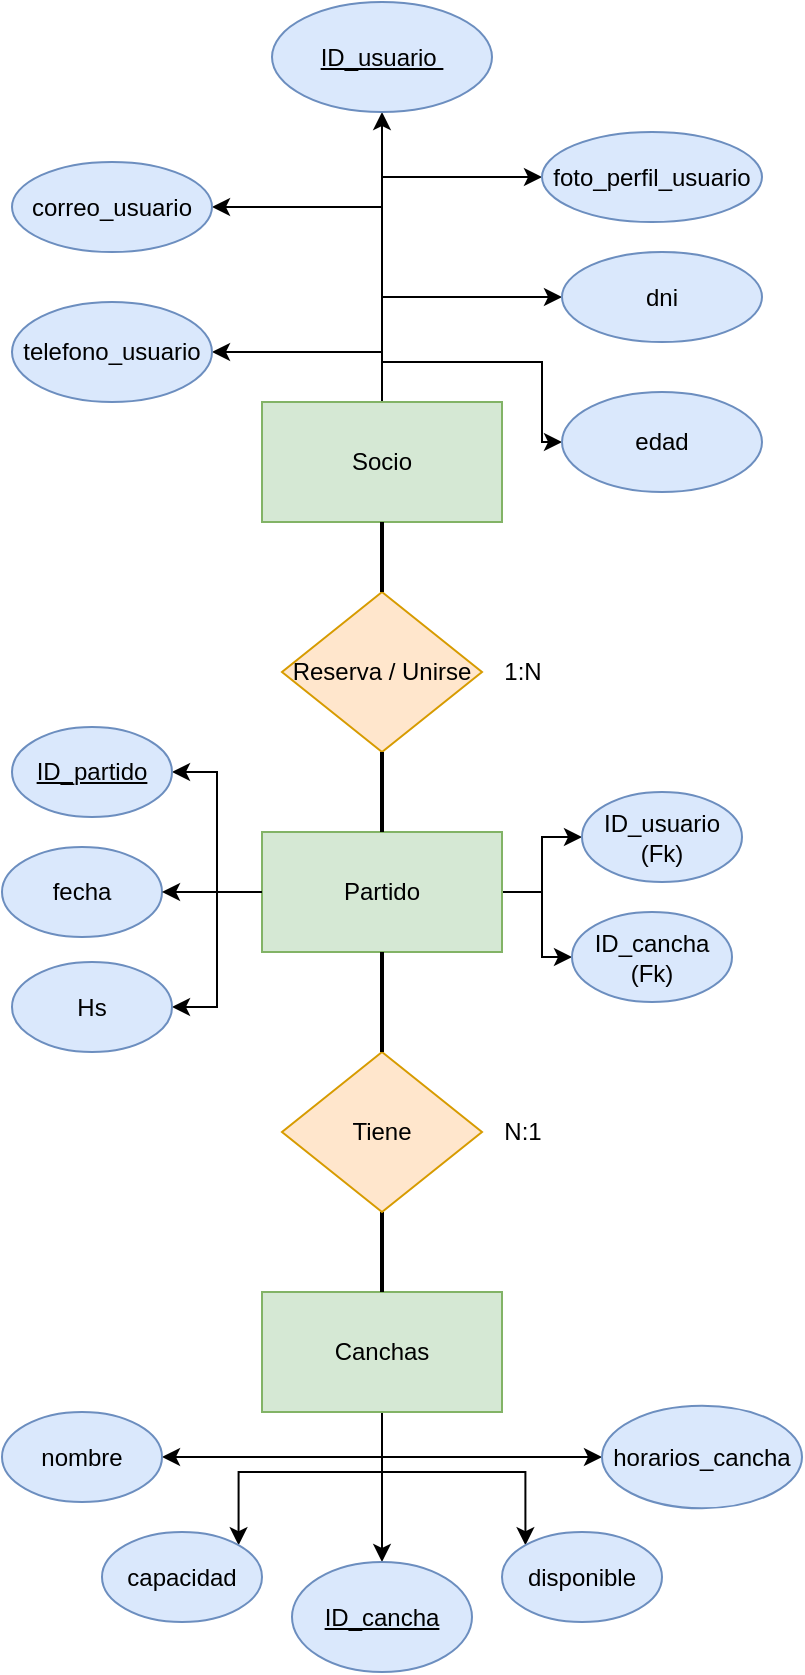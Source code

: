 <mxfile version="24.4.8" type="device">
  <diagram id="R2lEEEUBdFMjLlhIrx00" name="Page-1">
    <mxGraphModel dx="880" dy="532" grid="1" gridSize="10" guides="1" tooltips="1" connect="1" arrows="1" fold="1" page="1" pageScale="1" pageWidth="850" pageHeight="1100" math="0" shadow="0" extFonts="Permanent Marker^https://fonts.googleapis.com/css?family=Permanent+Marker">
      <root>
        <mxCell id="0" />
        <mxCell id="1" parent="0" />
        <mxCell id="uAi8uwnvfzop1rYepEJv-17" style="edgeStyle=orthogonalEdgeStyle;rounded=0;orthogonalLoop=1;jettySize=auto;html=1;exitX=0.5;exitY=0;exitDx=0;exitDy=0;entryX=0.5;entryY=1;entryDx=0;entryDy=0;" parent="1" source="uAi8uwnvfzop1rYepEJv-1" target="uAi8uwnvfzop1rYepEJv-9" edge="1">
          <mxGeometry relative="1" as="geometry">
            <mxPoint x="380" y="255" as="targetPoint" />
          </mxGeometry>
        </mxCell>
        <mxCell id="uAi8uwnvfzop1rYepEJv-40" style="edgeStyle=orthogonalEdgeStyle;rounded=0;orthogonalLoop=1;jettySize=auto;html=1;exitX=0.5;exitY=0;exitDx=0;exitDy=0;entryX=1;entryY=0.5;entryDx=0;entryDy=0;" parent="1" source="uAi8uwnvfzop1rYepEJv-1" target="uAi8uwnvfzop1rYepEJv-7" edge="1">
          <mxGeometry relative="1" as="geometry" />
        </mxCell>
        <mxCell id="uAi8uwnvfzop1rYepEJv-41" style="edgeStyle=orthogonalEdgeStyle;rounded=0;orthogonalLoop=1;jettySize=auto;html=1;exitX=0.5;exitY=0;exitDx=0;exitDy=0;entryX=0;entryY=0.5;entryDx=0;entryDy=0;" parent="1" source="uAi8uwnvfzop1rYepEJv-1" target="uAi8uwnvfzop1rYepEJv-8" edge="1">
          <mxGeometry relative="1" as="geometry" />
        </mxCell>
        <mxCell id="uAi8uwnvfzop1rYepEJv-42" style="edgeStyle=orthogonalEdgeStyle;rounded=0;orthogonalLoop=1;jettySize=auto;html=1;exitX=0.5;exitY=0;exitDx=0;exitDy=0;entryX=1;entryY=0.5;entryDx=0;entryDy=0;" parent="1" source="uAi8uwnvfzop1rYepEJv-1" target="uAi8uwnvfzop1rYepEJv-6" edge="1">
          <mxGeometry relative="1" as="geometry" />
        </mxCell>
        <mxCell id="uAi8uwnvfzop1rYepEJv-43" style="edgeStyle=orthogonalEdgeStyle;rounded=0;orthogonalLoop=1;jettySize=auto;html=1;exitX=0.5;exitY=0;exitDx=0;exitDy=0;entryX=0;entryY=0.5;entryDx=0;entryDy=0;" parent="1" source="uAi8uwnvfzop1rYepEJv-1" target="uAi8uwnvfzop1rYepEJv-5" edge="1">
          <mxGeometry relative="1" as="geometry" />
        </mxCell>
        <mxCell id="uAi8uwnvfzop1rYepEJv-44" style="edgeStyle=orthogonalEdgeStyle;rounded=0;orthogonalLoop=1;jettySize=auto;html=1;exitX=0.5;exitY=0;exitDx=0;exitDy=0;entryX=0;entryY=0.5;entryDx=0;entryDy=0;" parent="1" source="uAi8uwnvfzop1rYepEJv-1" target="uAi8uwnvfzop1rYepEJv-31" edge="1">
          <mxGeometry relative="1" as="geometry" />
        </mxCell>
        <mxCell id="uAi8uwnvfzop1rYepEJv-1" value="Socio" style="rounded=0;whiteSpace=wrap;html=1;fillColor=#d5e8d4;strokeColor=#82b366;" parent="1" vertex="1">
          <mxGeometry x="310" y="230" width="120" height="60" as="geometry" />
        </mxCell>
        <mxCell id="uAi8uwnvfzop1rYepEJv-50" style="edgeStyle=orthogonalEdgeStyle;rounded=0;orthogonalLoop=1;jettySize=auto;html=1;exitX=0.5;exitY=1;exitDx=0;exitDy=0;" parent="1" source="uAi8uwnvfzop1rYepEJv-2" target="uAi8uwnvfzop1rYepEJv-33" edge="1">
          <mxGeometry relative="1" as="geometry" />
        </mxCell>
        <mxCell id="uAi8uwnvfzop1rYepEJv-51" style="edgeStyle=orthogonalEdgeStyle;rounded=0;orthogonalLoop=1;jettySize=auto;html=1;exitX=0.5;exitY=1;exitDx=0;exitDy=0;entryX=0;entryY=0.5;entryDx=0;entryDy=0;" parent="1" source="uAi8uwnvfzop1rYepEJv-2" target="uAi8uwnvfzop1rYepEJv-35" edge="1">
          <mxGeometry relative="1" as="geometry" />
        </mxCell>
        <mxCell id="uAi8uwnvfzop1rYepEJv-52" style="edgeStyle=orthogonalEdgeStyle;rounded=0;orthogonalLoop=1;jettySize=auto;html=1;exitX=0.5;exitY=1;exitDx=0;exitDy=0;entryX=1;entryY=0.5;entryDx=0;entryDy=0;" parent="1" source="uAi8uwnvfzop1rYepEJv-2" target="uAi8uwnvfzop1rYepEJv-32" edge="1">
          <mxGeometry relative="1" as="geometry" />
        </mxCell>
        <mxCell id="uAi8uwnvfzop1rYepEJv-53" style="edgeStyle=orthogonalEdgeStyle;rounded=0;orthogonalLoop=1;jettySize=auto;html=1;exitX=0.5;exitY=1;exitDx=0;exitDy=0;entryX=1;entryY=0;entryDx=0;entryDy=0;" parent="1" source="uAi8uwnvfzop1rYepEJv-2" target="uAi8uwnvfzop1rYepEJv-34" edge="1">
          <mxGeometry relative="1" as="geometry" />
        </mxCell>
        <mxCell id="uAi8uwnvfzop1rYepEJv-54" style="edgeStyle=orthogonalEdgeStyle;rounded=0;orthogonalLoop=1;jettySize=auto;html=1;exitX=0.5;exitY=1;exitDx=0;exitDy=0;entryX=0;entryY=0;entryDx=0;entryDy=0;" parent="1" source="uAi8uwnvfzop1rYepEJv-2" target="uAi8uwnvfzop1rYepEJv-36" edge="1">
          <mxGeometry relative="1" as="geometry" />
        </mxCell>
        <mxCell id="uAi8uwnvfzop1rYepEJv-2" value="Canchas" style="rounded=0;whiteSpace=wrap;html=1;fillColor=#d5e8d4;strokeColor=#82b366;" parent="1" vertex="1">
          <mxGeometry x="310" y="675" width="120" height="60" as="geometry" />
        </mxCell>
        <mxCell id="uAi8uwnvfzop1rYepEJv-45" style="edgeStyle=orthogonalEdgeStyle;rounded=0;orthogonalLoop=1;jettySize=auto;html=1;exitX=0;exitY=0.5;exitDx=0;exitDy=0;entryX=1;entryY=0.5;entryDx=0;entryDy=0;" parent="1" source="uAi8uwnvfzop1rYepEJv-3" target="uAi8uwnvfzop1rYepEJv-39" edge="1">
          <mxGeometry relative="1" as="geometry" />
        </mxCell>
        <mxCell id="uAi8uwnvfzop1rYepEJv-47" style="edgeStyle=orthogonalEdgeStyle;rounded=0;orthogonalLoop=1;jettySize=auto;html=1;exitX=0;exitY=0.5;exitDx=0;exitDy=0;entryX=1;entryY=0.5;entryDx=0;entryDy=0;" parent="1" source="uAi8uwnvfzop1rYepEJv-3" target="uAi8uwnvfzop1rYepEJv-37" edge="1">
          <mxGeometry relative="1" as="geometry" />
        </mxCell>
        <mxCell id="uAi8uwnvfzop1rYepEJv-57" style="edgeStyle=orthogonalEdgeStyle;rounded=0;orthogonalLoop=1;jettySize=auto;html=1;exitX=1;exitY=0.5;exitDx=0;exitDy=0;entryX=0;entryY=0.5;entryDx=0;entryDy=0;" parent="1" source="uAi8uwnvfzop1rYepEJv-3" target="uAi8uwnvfzop1rYepEJv-55" edge="1">
          <mxGeometry relative="1" as="geometry" />
        </mxCell>
        <mxCell id="uAi8uwnvfzop1rYepEJv-58" style="edgeStyle=orthogonalEdgeStyle;rounded=0;orthogonalLoop=1;jettySize=auto;html=1;exitX=1;exitY=0.5;exitDx=0;exitDy=0;entryX=0;entryY=0.5;entryDx=0;entryDy=0;" parent="1" source="uAi8uwnvfzop1rYepEJv-3" target="uAi8uwnvfzop1rYepEJv-56" edge="1">
          <mxGeometry relative="1" as="geometry" />
        </mxCell>
        <mxCell id="uAi8uwnvfzop1rYepEJv-3" value="Partido" style="rounded=0;whiteSpace=wrap;html=1;fillColor=#d5e8d4;strokeColor=#82b366;" parent="1" vertex="1">
          <mxGeometry x="310" y="445" width="120" height="60" as="geometry" />
        </mxCell>
        <mxCell id="uAi8uwnvfzop1rYepEJv-4" value="Reserva / Unirse" style="rhombus;whiteSpace=wrap;html=1;fillColor=#ffe6cc;strokeColor=#d79b00;" parent="1" vertex="1">
          <mxGeometry x="320" y="325" width="100" height="80" as="geometry" />
        </mxCell>
        <mxCell id="uAi8uwnvfzop1rYepEJv-5" value="foto_perfil_usuario" style="ellipse;whiteSpace=wrap;html=1;fillColor=#dae8fc;strokeColor=#6c8ebf;" parent="1" vertex="1">
          <mxGeometry x="450" y="95" width="110" height="45" as="geometry" />
        </mxCell>
        <mxCell id="uAi8uwnvfzop1rYepEJv-6" value="telefono_usuario" style="ellipse;whiteSpace=wrap;html=1;fillColor=#dae8fc;strokeColor=#6c8ebf;" parent="1" vertex="1">
          <mxGeometry x="185" y="180" width="100" height="50" as="geometry" />
        </mxCell>
        <mxCell id="uAi8uwnvfzop1rYepEJv-7" value="correo_usuario" style="ellipse;whiteSpace=wrap;html=1;fillColor=#dae8fc;strokeColor=#6c8ebf;" parent="1" vertex="1">
          <mxGeometry x="185" y="110" width="100" height="45" as="geometry" />
        </mxCell>
        <mxCell id="uAi8uwnvfzop1rYepEJv-8" value="dni" style="ellipse;whiteSpace=wrap;html=1;fillColor=#dae8fc;strokeColor=#6c8ebf;" parent="1" vertex="1">
          <mxGeometry x="460" y="155" width="100" height="45" as="geometry" />
        </mxCell>
        <mxCell id="uAi8uwnvfzop1rYepEJv-9" value="&lt;u&gt;ID_usuario&amp;nbsp;&lt;/u&gt;" style="ellipse;whiteSpace=wrap;html=1;fillColor=#dae8fc;strokeColor=#6c8ebf;" parent="1" vertex="1">
          <mxGeometry x="315" y="30" width="110" height="55" as="geometry" />
        </mxCell>
        <mxCell id="uAi8uwnvfzop1rYepEJv-10" value="" style="endArrow=none;html=1;rounded=0;entryX=0.5;entryY=0;entryDx=0;entryDy=0;exitX=0.5;exitY=1;exitDx=0;exitDy=0;strokeWidth=2;" parent="1" source="uAi8uwnvfzop1rYepEJv-4" target="uAi8uwnvfzop1rYepEJv-3" edge="1">
          <mxGeometry width="50" height="50" relative="1" as="geometry">
            <mxPoint x="590" y="335" as="sourcePoint" />
            <mxPoint x="640" y="285" as="targetPoint" />
          </mxGeometry>
        </mxCell>
        <mxCell id="uAi8uwnvfzop1rYepEJv-11" value="" style="endArrow=none;html=1;rounded=0;entryX=0.5;entryY=0;entryDx=0;entryDy=0;exitX=0.5;exitY=1;exitDx=0;exitDy=0;strokeWidth=2;" parent="1" source="uAi8uwnvfzop1rYepEJv-1" target="uAi8uwnvfzop1rYepEJv-4" edge="1">
          <mxGeometry width="50" height="50" relative="1" as="geometry">
            <mxPoint x="570" y="355" as="sourcePoint" />
            <mxPoint x="610" y="355" as="targetPoint" />
          </mxGeometry>
        </mxCell>
        <mxCell id="uAi8uwnvfzop1rYepEJv-12" value="" style="endArrow=none;html=1;rounded=0;entryX=0.5;entryY=0;entryDx=0;entryDy=0;strokeWidth=2;exitX=0.5;exitY=1;exitDx=0;exitDy=0;" parent="1" source="uAi8uwnvfzop1rYepEJv-14" target="uAi8uwnvfzop1rYepEJv-2" edge="1">
          <mxGeometry width="50" height="50" relative="1" as="geometry">
            <mxPoint x="830" y="345" as="sourcePoint" />
            <mxPoint x="610" y="355" as="targetPoint" />
          </mxGeometry>
        </mxCell>
        <mxCell id="uAi8uwnvfzop1rYepEJv-14" value="Tiene" style="rhombus;whiteSpace=wrap;html=1;fillColor=#ffe6cc;strokeColor=#d79b00;" parent="1" vertex="1">
          <mxGeometry x="320" y="555" width="100" height="80" as="geometry" />
        </mxCell>
        <mxCell id="uAi8uwnvfzop1rYepEJv-15" value="" style="endArrow=none;html=1;rounded=0;strokeWidth=2;exitX=0.5;exitY=1;exitDx=0;exitDy=0;entryX=0.5;entryY=0;entryDx=0;entryDy=0;" parent="1" source="uAi8uwnvfzop1rYepEJv-3" target="uAi8uwnvfzop1rYepEJv-14" edge="1">
          <mxGeometry width="50" height="50" relative="1" as="geometry">
            <mxPoint x="720" y="445" as="sourcePoint" />
            <mxPoint x="430" y="805" as="targetPoint" />
          </mxGeometry>
        </mxCell>
        <mxCell id="uAi8uwnvfzop1rYepEJv-31" value="edad" style="ellipse;whiteSpace=wrap;html=1;fillColor=#dae8fc;strokeColor=#6c8ebf;" parent="1" vertex="1">
          <mxGeometry x="460" y="225" width="100" height="50" as="geometry" />
        </mxCell>
        <mxCell id="uAi8uwnvfzop1rYepEJv-32" value="nombre" style="ellipse;whiteSpace=wrap;html=1;fillColor=#dae8fc;strokeColor=#6c8ebf;" parent="1" vertex="1">
          <mxGeometry x="180" y="735" width="80" height="45" as="geometry" />
        </mxCell>
        <mxCell id="uAi8uwnvfzop1rYepEJv-33" value="&lt;u&gt;ID_cancha&lt;/u&gt;" style="ellipse;whiteSpace=wrap;html=1;fillColor=#dae8fc;strokeColor=#6c8ebf;" parent="1" vertex="1">
          <mxGeometry x="325" y="810" width="90" height="55" as="geometry" />
        </mxCell>
        <mxCell id="uAi8uwnvfzop1rYepEJv-34" value="capacidad" style="ellipse;whiteSpace=wrap;html=1;fillColor=#dae8fc;strokeColor=#6c8ebf;" parent="1" vertex="1">
          <mxGeometry x="230" y="795" width="80" height="45" as="geometry" />
        </mxCell>
        <mxCell id="uAi8uwnvfzop1rYepEJv-35" value="horarios_cancha" style="ellipse;whiteSpace=wrap;html=1;fillColor=#dae8fc;strokeColor=#6c8ebf;" parent="1" vertex="1">
          <mxGeometry x="480" y="731.88" width="100" height="51.25" as="geometry" />
        </mxCell>
        <mxCell id="uAi8uwnvfzop1rYepEJv-36" value="disponible" style="ellipse;whiteSpace=wrap;html=1;fillColor=#dae8fc;strokeColor=#6c8ebf;" parent="1" vertex="1">
          <mxGeometry x="430" y="795" width="80" height="45" as="geometry" />
        </mxCell>
        <mxCell id="uAi8uwnvfzop1rYepEJv-37" value="Hs" style="ellipse;whiteSpace=wrap;html=1;fillColor=#dae8fc;strokeColor=#6c8ebf;" parent="1" vertex="1">
          <mxGeometry x="185" y="510" width="80" height="45" as="geometry" />
        </mxCell>
        <mxCell id="uAi8uwnvfzop1rYepEJv-38" value="fecha" style="ellipse;whiteSpace=wrap;html=1;fillColor=#dae8fc;strokeColor=#6c8ebf;" parent="1" vertex="1">
          <mxGeometry x="180" y="452.5" width="80" height="45" as="geometry" />
        </mxCell>
        <mxCell id="uAi8uwnvfzop1rYepEJv-39" value="&lt;u&gt;ID_partido&lt;/u&gt;" style="ellipse;whiteSpace=wrap;html=1;fillColor=#dae8fc;strokeColor=#6c8ebf;" parent="1" vertex="1">
          <mxGeometry x="185" y="392.5" width="80" height="45" as="geometry" />
        </mxCell>
        <mxCell id="uAi8uwnvfzop1rYepEJv-46" style="edgeStyle=orthogonalEdgeStyle;rounded=0;orthogonalLoop=1;jettySize=auto;html=1;exitX=0;exitY=0.5;exitDx=0;exitDy=0;entryX=1;entryY=0.5;entryDx=0;entryDy=0;" parent="1" source="uAi8uwnvfzop1rYepEJv-3" target="uAi8uwnvfzop1rYepEJv-38" edge="1">
          <mxGeometry relative="1" as="geometry">
            <mxPoint x="260" y="468" as="targetPoint" />
          </mxGeometry>
        </mxCell>
        <mxCell id="uAi8uwnvfzop1rYepEJv-48" value="1:N" style="text;html=1;align=center;verticalAlign=middle;resizable=0;points=[];autosize=1;strokeColor=none;fillColor=none;" parent="1" vertex="1">
          <mxGeometry x="420" y="350" width="40" height="30" as="geometry" />
        </mxCell>
        <mxCell id="uAi8uwnvfzop1rYepEJv-49" value="N:1" style="text;html=1;align=center;verticalAlign=middle;resizable=0;points=[];autosize=1;strokeColor=none;fillColor=none;" parent="1" vertex="1">
          <mxGeometry x="420" y="580" width="40" height="30" as="geometry" />
        </mxCell>
        <mxCell id="uAi8uwnvfzop1rYepEJv-55" value="ID_usuario&lt;div&gt;(Fk)&lt;/div&gt;" style="ellipse;whiteSpace=wrap;html=1;fillColor=#dae8fc;strokeColor=#6c8ebf;" parent="1" vertex="1">
          <mxGeometry x="470" y="425" width="80" height="45" as="geometry" />
        </mxCell>
        <mxCell id="uAi8uwnvfzop1rYepEJv-56" value="ID_cancha&lt;div&gt;(Fk)&lt;/div&gt;" style="ellipse;whiteSpace=wrap;html=1;fillColor=#dae8fc;strokeColor=#6c8ebf;" parent="1" vertex="1">
          <mxGeometry x="465" y="485" width="80" height="45" as="geometry" />
        </mxCell>
      </root>
    </mxGraphModel>
  </diagram>
</mxfile>
